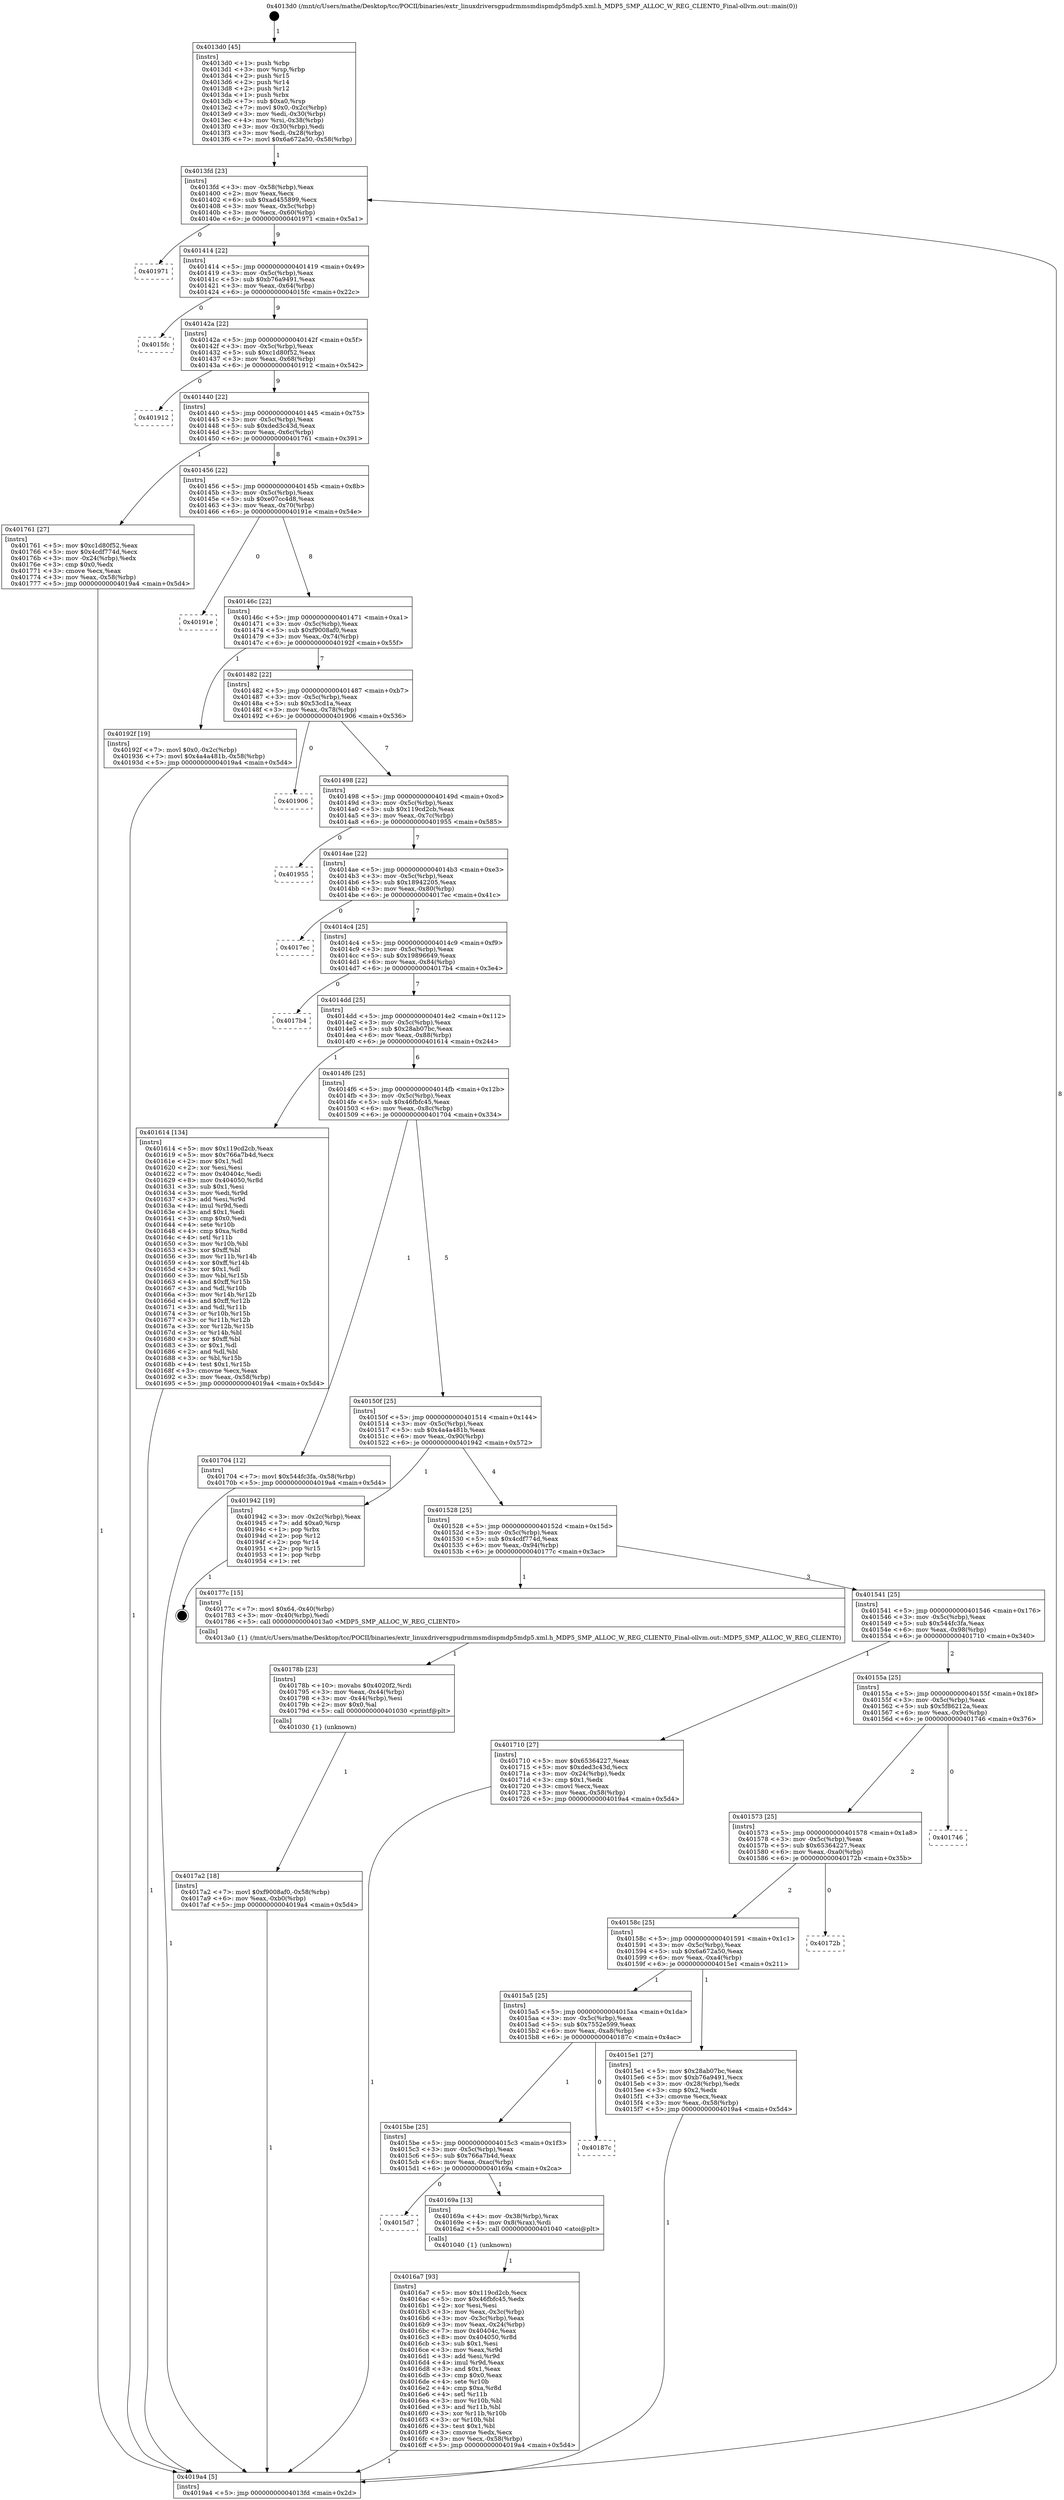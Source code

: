 digraph "0x4013d0" {
  label = "0x4013d0 (/mnt/c/Users/mathe/Desktop/tcc/POCII/binaries/extr_linuxdriversgpudrmmsmdispmdp5mdp5.xml.h_MDP5_SMP_ALLOC_W_REG_CLIENT0_Final-ollvm.out::main(0))"
  labelloc = "t"
  node[shape=record]

  Entry [label="",width=0.3,height=0.3,shape=circle,fillcolor=black,style=filled]
  "0x4013fd" [label="{
     0x4013fd [23]\l
     | [instrs]\l
     &nbsp;&nbsp;0x4013fd \<+3\>: mov -0x58(%rbp),%eax\l
     &nbsp;&nbsp;0x401400 \<+2\>: mov %eax,%ecx\l
     &nbsp;&nbsp;0x401402 \<+6\>: sub $0xad455899,%ecx\l
     &nbsp;&nbsp;0x401408 \<+3\>: mov %eax,-0x5c(%rbp)\l
     &nbsp;&nbsp;0x40140b \<+3\>: mov %ecx,-0x60(%rbp)\l
     &nbsp;&nbsp;0x40140e \<+6\>: je 0000000000401971 \<main+0x5a1\>\l
  }"]
  "0x401971" [label="{
     0x401971\l
  }", style=dashed]
  "0x401414" [label="{
     0x401414 [22]\l
     | [instrs]\l
     &nbsp;&nbsp;0x401414 \<+5\>: jmp 0000000000401419 \<main+0x49\>\l
     &nbsp;&nbsp;0x401419 \<+3\>: mov -0x5c(%rbp),%eax\l
     &nbsp;&nbsp;0x40141c \<+5\>: sub $0xb76a9491,%eax\l
     &nbsp;&nbsp;0x401421 \<+3\>: mov %eax,-0x64(%rbp)\l
     &nbsp;&nbsp;0x401424 \<+6\>: je 00000000004015fc \<main+0x22c\>\l
  }"]
  Exit [label="",width=0.3,height=0.3,shape=circle,fillcolor=black,style=filled,peripheries=2]
  "0x4015fc" [label="{
     0x4015fc\l
  }", style=dashed]
  "0x40142a" [label="{
     0x40142a [22]\l
     | [instrs]\l
     &nbsp;&nbsp;0x40142a \<+5\>: jmp 000000000040142f \<main+0x5f\>\l
     &nbsp;&nbsp;0x40142f \<+3\>: mov -0x5c(%rbp),%eax\l
     &nbsp;&nbsp;0x401432 \<+5\>: sub $0xc1d80f52,%eax\l
     &nbsp;&nbsp;0x401437 \<+3\>: mov %eax,-0x68(%rbp)\l
     &nbsp;&nbsp;0x40143a \<+6\>: je 0000000000401912 \<main+0x542\>\l
  }"]
  "0x4017a2" [label="{
     0x4017a2 [18]\l
     | [instrs]\l
     &nbsp;&nbsp;0x4017a2 \<+7\>: movl $0xf9008af0,-0x58(%rbp)\l
     &nbsp;&nbsp;0x4017a9 \<+6\>: mov %eax,-0xb0(%rbp)\l
     &nbsp;&nbsp;0x4017af \<+5\>: jmp 00000000004019a4 \<main+0x5d4\>\l
  }"]
  "0x401912" [label="{
     0x401912\l
  }", style=dashed]
  "0x401440" [label="{
     0x401440 [22]\l
     | [instrs]\l
     &nbsp;&nbsp;0x401440 \<+5\>: jmp 0000000000401445 \<main+0x75\>\l
     &nbsp;&nbsp;0x401445 \<+3\>: mov -0x5c(%rbp),%eax\l
     &nbsp;&nbsp;0x401448 \<+5\>: sub $0xded3c43d,%eax\l
     &nbsp;&nbsp;0x40144d \<+3\>: mov %eax,-0x6c(%rbp)\l
     &nbsp;&nbsp;0x401450 \<+6\>: je 0000000000401761 \<main+0x391\>\l
  }"]
  "0x40178b" [label="{
     0x40178b [23]\l
     | [instrs]\l
     &nbsp;&nbsp;0x40178b \<+10\>: movabs $0x4020f2,%rdi\l
     &nbsp;&nbsp;0x401795 \<+3\>: mov %eax,-0x44(%rbp)\l
     &nbsp;&nbsp;0x401798 \<+3\>: mov -0x44(%rbp),%esi\l
     &nbsp;&nbsp;0x40179b \<+2\>: mov $0x0,%al\l
     &nbsp;&nbsp;0x40179d \<+5\>: call 0000000000401030 \<printf@plt\>\l
     | [calls]\l
     &nbsp;&nbsp;0x401030 \{1\} (unknown)\l
  }"]
  "0x401761" [label="{
     0x401761 [27]\l
     | [instrs]\l
     &nbsp;&nbsp;0x401761 \<+5\>: mov $0xc1d80f52,%eax\l
     &nbsp;&nbsp;0x401766 \<+5\>: mov $0x4cdf774d,%ecx\l
     &nbsp;&nbsp;0x40176b \<+3\>: mov -0x24(%rbp),%edx\l
     &nbsp;&nbsp;0x40176e \<+3\>: cmp $0x0,%edx\l
     &nbsp;&nbsp;0x401771 \<+3\>: cmove %ecx,%eax\l
     &nbsp;&nbsp;0x401774 \<+3\>: mov %eax,-0x58(%rbp)\l
     &nbsp;&nbsp;0x401777 \<+5\>: jmp 00000000004019a4 \<main+0x5d4\>\l
  }"]
  "0x401456" [label="{
     0x401456 [22]\l
     | [instrs]\l
     &nbsp;&nbsp;0x401456 \<+5\>: jmp 000000000040145b \<main+0x8b\>\l
     &nbsp;&nbsp;0x40145b \<+3\>: mov -0x5c(%rbp),%eax\l
     &nbsp;&nbsp;0x40145e \<+5\>: sub $0xe07cc4d8,%eax\l
     &nbsp;&nbsp;0x401463 \<+3\>: mov %eax,-0x70(%rbp)\l
     &nbsp;&nbsp;0x401466 \<+6\>: je 000000000040191e \<main+0x54e\>\l
  }"]
  "0x4016a7" [label="{
     0x4016a7 [93]\l
     | [instrs]\l
     &nbsp;&nbsp;0x4016a7 \<+5\>: mov $0x119cd2cb,%ecx\l
     &nbsp;&nbsp;0x4016ac \<+5\>: mov $0x46fbfc45,%edx\l
     &nbsp;&nbsp;0x4016b1 \<+2\>: xor %esi,%esi\l
     &nbsp;&nbsp;0x4016b3 \<+3\>: mov %eax,-0x3c(%rbp)\l
     &nbsp;&nbsp;0x4016b6 \<+3\>: mov -0x3c(%rbp),%eax\l
     &nbsp;&nbsp;0x4016b9 \<+3\>: mov %eax,-0x24(%rbp)\l
     &nbsp;&nbsp;0x4016bc \<+7\>: mov 0x40404c,%eax\l
     &nbsp;&nbsp;0x4016c3 \<+8\>: mov 0x404050,%r8d\l
     &nbsp;&nbsp;0x4016cb \<+3\>: sub $0x1,%esi\l
     &nbsp;&nbsp;0x4016ce \<+3\>: mov %eax,%r9d\l
     &nbsp;&nbsp;0x4016d1 \<+3\>: add %esi,%r9d\l
     &nbsp;&nbsp;0x4016d4 \<+4\>: imul %r9d,%eax\l
     &nbsp;&nbsp;0x4016d8 \<+3\>: and $0x1,%eax\l
     &nbsp;&nbsp;0x4016db \<+3\>: cmp $0x0,%eax\l
     &nbsp;&nbsp;0x4016de \<+4\>: sete %r10b\l
     &nbsp;&nbsp;0x4016e2 \<+4\>: cmp $0xa,%r8d\l
     &nbsp;&nbsp;0x4016e6 \<+4\>: setl %r11b\l
     &nbsp;&nbsp;0x4016ea \<+3\>: mov %r10b,%bl\l
     &nbsp;&nbsp;0x4016ed \<+3\>: and %r11b,%bl\l
     &nbsp;&nbsp;0x4016f0 \<+3\>: xor %r11b,%r10b\l
     &nbsp;&nbsp;0x4016f3 \<+3\>: or %r10b,%bl\l
     &nbsp;&nbsp;0x4016f6 \<+3\>: test $0x1,%bl\l
     &nbsp;&nbsp;0x4016f9 \<+3\>: cmovne %edx,%ecx\l
     &nbsp;&nbsp;0x4016fc \<+3\>: mov %ecx,-0x58(%rbp)\l
     &nbsp;&nbsp;0x4016ff \<+5\>: jmp 00000000004019a4 \<main+0x5d4\>\l
  }"]
  "0x40191e" [label="{
     0x40191e\l
  }", style=dashed]
  "0x40146c" [label="{
     0x40146c [22]\l
     | [instrs]\l
     &nbsp;&nbsp;0x40146c \<+5\>: jmp 0000000000401471 \<main+0xa1\>\l
     &nbsp;&nbsp;0x401471 \<+3\>: mov -0x5c(%rbp),%eax\l
     &nbsp;&nbsp;0x401474 \<+5\>: sub $0xf9008af0,%eax\l
     &nbsp;&nbsp;0x401479 \<+3\>: mov %eax,-0x74(%rbp)\l
     &nbsp;&nbsp;0x40147c \<+6\>: je 000000000040192f \<main+0x55f\>\l
  }"]
  "0x4015d7" [label="{
     0x4015d7\l
  }", style=dashed]
  "0x40192f" [label="{
     0x40192f [19]\l
     | [instrs]\l
     &nbsp;&nbsp;0x40192f \<+7\>: movl $0x0,-0x2c(%rbp)\l
     &nbsp;&nbsp;0x401936 \<+7\>: movl $0x4a4a481b,-0x58(%rbp)\l
     &nbsp;&nbsp;0x40193d \<+5\>: jmp 00000000004019a4 \<main+0x5d4\>\l
  }"]
  "0x401482" [label="{
     0x401482 [22]\l
     | [instrs]\l
     &nbsp;&nbsp;0x401482 \<+5\>: jmp 0000000000401487 \<main+0xb7\>\l
     &nbsp;&nbsp;0x401487 \<+3\>: mov -0x5c(%rbp),%eax\l
     &nbsp;&nbsp;0x40148a \<+5\>: sub $0x53cd1a,%eax\l
     &nbsp;&nbsp;0x40148f \<+3\>: mov %eax,-0x78(%rbp)\l
     &nbsp;&nbsp;0x401492 \<+6\>: je 0000000000401906 \<main+0x536\>\l
  }"]
  "0x40169a" [label="{
     0x40169a [13]\l
     | [instrs]\l
     &nbsp;&nbsp;0x40169a \<+4\>: mov -0x38(%rbp),%rax\l
     &nbsp;&nbsp;0x40169e \<+4\>: mov 0x8(%rax),%rdi\l
     &nbsp;&nbsp;0x4016a2 \<+5\>: call 0000000000401040 \<atoi@plt\>\l
     | [calls]\l
     &nbsp;&nbsp;0x401040 \{1\} (unknown)\l
  }"]
  "0x401906" [label="{
     0x401906\l
  }", style=dashed]
  "0x401498" [label="{
     0x401498 [22]\l
     | [instrs]\l
     &nbsp;&nbsp;0x401498 \<+5\>: jmp 000000000040149d \<main+0xcd\>\l
     &nbsp;&nbsp;0x40149d \<+3\>: mov -0x5c(%rbp),%eax\l
     &nbsp;&nbsp;0x4014a0 \<+5\>: sub $0x119cd2cb,%eax\l
     &nbsp;&nbsp;0x4014a5 \<+3\>: mov %eax,-0x7c(%rbp)\l
     &nbsp;&nbsp;0x4014a8 \<+6\>: je 0000000000401955 \<main+0x585\>\l
  }"]
  "0x4015be" [label="{
     0x4015be [25]\l
     | [instrs]\l
     &nbsp;&nbsp;0x4015be \<+5\>: jmp 00000000004015c3 \<main+0x1f3\>\l
     &nbsp;&nbsp;0x4015c3 \<+3\>: mov -0x5c(%rbp),%eax\l
     &nbsp;&nbsp;0x4015c6 \<+5\>: sub $0x766a7b4d,%eax\l
     &nbsp;&nbsp;0x4015cb \<+6\>: mov %eax,-0xac(%rbp)\l
     &nbsp;&nbsp;0x4015d1 \<+6\>: je 000000000040169a \<main+0x2ca\>\l
  }"]
  "0x401955" [label="{
     0x401955\l
  }", style=dashed]
  "0x4014ae" [label="{
     0x4014ae [22]\l
     | [instrs]\l
     &nbsp;&nbsp;0x4014ae \<+5\>: jmp 00000000004014b3 \<main+0xe3\>\l
     &nbsp;&nbsp;0x4014b3 \<+3\>: mov -0x5c(%rbp),%eax\l
     &nbsp;&nbsp;0x4014b6 \<+5\>: sub $0x18942205,%eax\l
     &nbsp;&nbsp;0x4014bb \<+3\>: mov %eax,-0x80(%rbp)\l
     &nbsp;&nbsp;0x4014be \<+6\>: je 00000000004017ec \<main+0x41c\>\l
  }"]
  "0x40187c" [label="{
     0x40187c\l
  }", style=dashed]
  "0x4017ec" [label="{
     0x4017ec\l
  }", style=dashed]
  "0x4014c4" [label="{
     0x4014c4 [25]\l
     | [instrs]\l
     &nbsp;&nbsp;0x4014c4 \<+5\>: jmp 00000000004014c9 \<main+0xf9\>\l
     &nbsp;&nbsp;0x4014c9 \<+3\>: mov -0x5c(%rbp),%eax\l
     &nbsp;&nbsp;0x4014cc \<+5\>: sub $0x19896649,%eax\l
     &nbsp;&nbsp;0x4014d1 \<+6\>: mov %eax,-0x84(%rbp)\l
     &nbsp;&nbsp;0x4014d7 \<+6\>: je 00000000004017b4 \<main+0x3e4\>\l
  }"]
  "0x4013d0" [label="{
     0x4013d0 [45]\l
     | [instrs]\l
     &nbsp;&nbsp;0x4013d0 \<+1\>: push %rbp\l
     &nbsp;&nbsp;0x4013d1 \<+3\>: mov %rsp,%rbp\l
     &nbsp;&nbsp;0x4013d4 \<+2\>: push %r15\l
     &nbsp;&nbsp;0x4013d6 \<+2\>: push %r14\l
     &nbsp;&nbsp;0x4013d8 \<+2\>: push %r12\l
     &nbsp;&nbsp;0x4013da \<+1\>: push %rbx\l
     &nbsp;&nbsp;0x4013db \<+7\>: sub $0xa0,%rsp\l
     &nbsp;&nbsp;0x4013e2 \<+7\>: movl $0x0,-0x2c(%rbp)\l
     &nbsp;&nbsp;0x4013e9 \<+3\>: mov %edi,-0x30(%rbp)\l
     &nbsp;&nbsp;0x4013ec \<+4\>: mov %rsi,-0x38(%rbp)\l
     &nbsp;&nbsp;0x4013f0 \<+3\>: mov -0x30(%rbp),%edi\l
     &nbsp;&nbsp;0x4013f3 \<+3\>: mov %edi,-0x28(%rbp)\l
     &nbsp;&nbsp;0x4013f6 \<+7\>: movl $0x6a672a50,-0x58(%rbp)\l
  }"]
  "0x4017b4" [label="{
     0x4017b4\l
  }", style=dashed]
  "0x4014dd" [label="{
     0x4014dd [25]\l
     | [instrs]\l
     &nbsp;&nbsp;0x4014dd \<+5\>: jmp 00000000004014e2 \<main+0x112\>\l
     &nbsp;&nbsp;0x4014e2 \<+3\>: mov -0x5c(%rbp),%eax\l
     &nbsp;&nbsp;0x4014e5 \<+5\>: sub $0x28ab07bc,%eax\l
     &nbsp;&nbsp;0x4014ea \<+6\>: mov %eax,-0x88(%rbp)\l
     &nbsp;&nbsp;0x4014f0 \<+6\>: je 0000000000401614 \<main+0x244\>\l
  }"]
  "0x4019a4" [label="{
     0x4019a4 [5]\l
     | [instrs]\l
     &nbsp;&nbsp;0x4019a4 \<+5\>: jmp 00000000004013fd \<main+0x2d\>\l
  }"]
  "0x401614" [label="{
     0x401614 [134]\l
     | [instrs]\l
     &nbsp;&nbsp;0x401614 \<+5\>: mov $0x119cd2cb,%eax\l
     &nbsp;&nbsp;0x401619 \<+5\>: mov $0x766a7b4d,%ecx\l
     &nbsp;&nbsp;0x40161e \<+2\>: mov $0x1,%dl\l
     &nbsp;&nbsp;0x401620 \<+2\>: xor %esi,%esi\l
     &nbsp;&nbsp;0x401622 \<+7\>: mov 0x40404c,%edi\l
     &nbsp;&nbsp;0x401629 \<+8\>: mov 0x404050,%r8d\l
     &nbsp;&nbsp;0x401631 \<+3\>: sub $0x1,%esi\l
     &nbsp;&nbsp;0x401634 \<+3\>: mov %edi,%r9d\l
     &nbsp;&nbsp;0x401637 \<+3\>: add %esi,%r9d\l
     &nbsp;&nbsp;0x40163a \<+4\>: imul %r9d,%edi\l
     &nbsp;&nbsp;0x40163e \<+3\>: and $0x1,%edi\l
     &nbsp;&nbsp;0x401641 \<+3\>: cmp $0x0,%edi\l
     &nbsp;&nbsp;0x401644 \<+4\>: sete %r10b\l
     &nbsp;&nbsp;0x401648 \<+4\>: cmp $0xa,%r8d\l
     &nbsp;&nbsp;0x40164c \<+4\>: setl %r11b\l
     &nbsp;&nbsp;0x401650 \<+3\>: mov %r10b,%bl\l
     &nbsp;&nbsp;0x401653 \<+3\>: xor $0xff,%bl\l
     &nbsp;&nbsp;0x401656 \<+3\>: mov %r11b,%r14b\l
     &nbsp;&nbsp;0x401659 \<+4\>: xor $0xff,%r14b\l
     &nbsp;&nbsp;0x40165d \<+3\>: xor $0x1,%dl\l
     &nbsp;&nbsp;0x401660 \<+3\>: mov %bl,%r15b\l
     &nbsp;&nbsp;0x401663 \<+4\>: and $0xff,%r15b\l
     &nbsp;&nbsp;0x401667 \<+3\>: and %dl,%r10b\l
     &nbsp;&nbsp;0x40166a \<+3\>: mov %r14b,%r12b\l
     &nbsp;&nbsp;0x40166d \<+4\>: and $0xff,%r12b\l
     &nbsp;&nbsp;0x401671 \<+3\>: and %dl,%r11b\l
     &nbsp;&nbsp;0x401674 \<+3\>: or %r10b,%r15b\l
     &nbsp;&nbsp;0x401677 \<+3\>: or %r11b,%r12b\l
     &nbsp;&nbsp;0x40167a \<+3\>: xor %r12b,%r15b\l
     &nbsp;&nbsp;0x40167d \<+3\>: or %r14b,%bl\l
     &nbsp;&nbsp;0x401680 \<+3\>: xor $0xff,%bl\l
     &nbsp;&nbsp;0x401683 \<+3\>: or $0x1,%dl\l
     &nbsp;&nbsp;0x401686 \<+2\>: and %dl,%bl\l
     &nbsp;&nbsp;0x401688 \<+3\>: or %bl,%r15b\l
     &nbsp;&nbsp;0x40168b \<+4\>: test $0x1,%r15b\l
     &nbsp;&nbsp;0x40168f \<+3\>: cmovne %ecx,%eax\l
     &nbsp;&nbsp;0x401692 \<+3\>: mov %eax,-0x58(%rbp)\l
     &nbsp;&nbsp;0x401695 \<+5\>: jmp 00000000004019a4 \<main+0x5d4\>\l
  }"]
  "0x4014f6" [label="{
     0x4014f6 [25]\l
     | [instrs]\l
     &nbsp;&nbsp;0x4014f6 \<+5\>: jmp 00000000004014fb \<main+0x12b\>\l
     &nbsp;&nbsp;0x4014fb \<+3\>: mov -0x5c(%rbp),%eax\l
     &nbsp;&nbsp;0x4014fe \<+5\>: sub $0x46fbfc45,%eax\l
     &nbsp;&nbsp;0x401503 \<+6\>: mov %eax,-0x8c(%rbp)\l
     &nbsp;&nbsp;0x401509 \<+6\>: je 0000000000401704 \<main+0x334\>\l
  }"]
  "0x4015a5" [label="{
     0x4015a5 [25]\l
     | [instrs]\l
     &nbsp;&nbsp;0x4015a5 \<+5\>: jmp 00000000004015aa \<main+0x1da\>\l
     &nbsp;&nbsp;0x4015aa \<+3\>: mov -0x5c(%rbp),%eax\l
     &nbsp;&nbsp;0x4015ad \<+5\>: sub $0x7552e599,%eax\l
     &nbsp;&nbsp;0x4015b2 \<+6\>: mov %eax,-0xa8(%rbp)\l
     &nbsp;&nbsp;0x4015b8 \<+6\>: je 000000000040187c \<main+0x4ac\>\l
  }"]
  "0x401704" [label="{
     0x401704 [12]\l
     | [instrs]\l
     &nbsp;&nbsp;0x401704 \<+7\>: movl $0x544fc3fa,-0x58(%rbp)\l
     &nbsp;&nbsp;0x40170b \<+5\>: jmp 00000000004019a4 \<main+0x5d4\>\l
  }"]
  "0x40150f" [label="{
     0x40150f [25]\l
     | [instrs]\l
     &nbsp;&nbsp;0x40150f \<+5\>: jmp 0000000000401514 \<main+0x144\>\l
     &nbsp;&nbsp;0x401514 \<+3\>: mov -0x5c(%rbp),%eax\l
     &nbsp;&nbsp;0x401517 \<+5\>: sub $0x4a4a481b,%eax\l
     &nbsp;&nbsp;0x40151c \<+6\>: mov %eax,-0x90(%rbp)\l
     &nbsp;&nbsp;0x401522 \<+6\>: je 0000000000401942 \<main+0x572\>\l
  }"]
  "0x4015e1" [label="{
     0x4015e1 [27]\l
     | [instrs]\l
     &nbsp;&nbsp;0x4015e1 \<+5\>: mov $0x28ab07bc,%eax\l
     &nbsp;&nbsp;0x4015e6 \<+5\>: mov $0xb76a9491,%ecx\l
     &nbsp;&nbsp;0x4015eb \<+3\>: mov -0x28(%rbp),%edx\l
     &nbsp;&nbsp;0x4015ee \<+3\>: cmp $0x2,%edx\l
     &nbsp;&nbsp;0x4015f1 \<+3\>: cmovne %ecx,%eax\l
     &nbsp;&nbsp;0x4015f4 \<+3\>: mov %eax,-0x58(%rbp)\l
     &nbsp;&nbsp;0x4015f7 \<+5\>: jmp 00000000004019a4 \<main+0x5d4\>\l
  }"]
  "0x401942" [label="{
     0x401942 [19]\l
     | [instrs]\l
     &nbsp;&nbsp;0x401942 \<+3\>: mov -0x2c(%rbp),%eax\l
     &nbsp;&nbsp;0x401945 \<+7\>: add $0xa0,%rsp\l
     &nbsp;&nbsp;0x40194c \<+1\>: pop %rbx\l
     &nbsp;&nbsp;0x40194d \<+2\>: pop %r12\l
     &nbsp;&nbsp;0x40194f \<+2\>: pop %r14\l
     &nbsp;&nbsp;0x401951 \<+2\>: pop %r15\l
     &nbsp;&nbsp;0x401953 \<+1\>: pop %rbp\l
     &nbsp;&nbsp;0x401954 \<+1\>: ret\l
  }"]
  "0x401528" [label="{
     0x401528 [25]\l
     | [instrs]\l
     &nbsp;&nbsp;0x401528 \<+5\>: jmp 000000000040152d \<main+0x15d\>\l
     &nbsp;&nbsp;0x40152d \<+3\>: mov -0x5c(%rbp),%eax\l
     &nbsp;&nbsp;0x401530 \<+5\>: sub $0x4cdf774d,%eax\l
     &nbsp;&nbsp;0x401535 \<+6\>: mov %eax,-0x94(%rbp)\l
     &nbsp;&nbsp;0x40153b \<+6\>: je 000000000040177c \<main+0x3ac\>\l
  }"]
  "0x40158c" [label="{
     0x40158c [25]\l
     | [instrs]\l
     &nbsp;&nbsp;0x40158c \<+5\>: jmp 0000000000401591 \<main+0x1c1\>\l
     &nbsp;&nbsp;0x401591 \<+3\>: mov -0x5c(%rbp),%eax\l
     &nbsp;&nbsp;0x401594 \<+5\>: sub $0x6a672a50,%eax\l
     &nbsp;&nbsp;0x401599 \<+6\>: mov %eax,-0xa4(%rbp)\l
     &nbsp;&nbsp;0x40159f \<+6\>: je 00000000004015e1 \<main+0x211\>\l
  }"]
  "0x40177c" [label="{
     0x40177c [15]\l
     | [instrs]\l
     &nbsp;&nbsp;0x40177c \<+7\>: movl $0x64,-0x40(%rbp)\l
     &nbsp;&nbsp;0x401783 \<+3\>: mov -0x40(%rbp),%edi\l
     &nbsp;&nbsp;0x401786 \<+5\>: call 00000000004013a0 \<MDP5_SMP_ALLOC_W_REG_CLIENT0\>\l
     | [calls]\l
     &nbsp;&nbsp;0x4013a0 \{1\} (/mnt/c/Users/mathe/Desktop/tcc/POCII/binaries/extr_linuxdriversgpudrmmsmdispmdp5mdp5.xml.h_MDP5_SMP_ALLOC_W_REG_CLIENT0_Final-ollvm.out::MDP5_SMP_ALLOC_W_REG_CLIENT0)\l
  }"]
  "0x401541" [label="{
     0x401541 [25]\l
     | [instrs]\l
     &nbsp;&nbsp;0x401541 \<+5\>: jmp 0000000000401546 \<main+0x176\>\l
     &nbsp;&nbsp;0x401546 \<+3\>: mov -0x5c(%rbp),%eax\l
     &nbsp;&nbsp;0x401549 \<+5\>: sub $0x544fc3fa,%eax\l
     &nbsp;&nbsp;0x40154e \<+6\>: mov %eax,-0x98(%rbp)\l
     &nbsp;&nbsp;0x401554 \<+6\>: je 0000000000401710 \<main+0x340\>\l
  }"]
  "0x40172b" [label="{
     0x40172b\l
  }", style=dashed]
  "0x401710" [label="{
     0x401710 [27]\l
     | [instrs]\l
     &nbsp;&nbsp;0x401710 \<+5\>: mov $0x65364227,%eax\l
     &nbsp;&nbsp;0x401715 \<+5\>: mov $0xded3c43d,%ecx\l
     &nbsp;&nbsp;0x40171a \<+3\>: mov -0x24(%rbp),%edx\l
     &nbsp;&nbsp;0x40171d \<+3\>: cmp $0x1,%edx\l
     &nbsp;&nbsp;0x401720 \<+3\>: cmovl %ecx,%eax\l
     &nbsp;&nbsp;0x401723 \<+3\>: mov %eax,-0x58(%rbp)\l
     &nbsp;&nbsp;0x401726 \<+5\>: jmp 00000000004019a4 \<main+0x5d4\>\l
  }"]
  "0x40155a" [label="{
     0x40155a [25]\l
     | [instrs]\l
     &nbsp;&nbsp;0x40155a \<+5\>: jmp 000000000040155f \<main+0x18f\>\l
     &nbsp;&nbsp;0x40155f \<+3\>: mov -0x5c(%rbp),%eax\l
     &nbsp;&nbsp;0x401562 \<+5\>: sub $0x5f86212a,%eax\l
     &nbsp;&nbsp;0x401567 \<+6\>: mov %eax,-0x9c(%rbp)\l
     &nbsp;&nbsp;0x40156d \<+6\>: je 0000000000401746 \<main+0x376\>\l
  }"]
  "0x401573" [label="{
     0x401573 [25]\l
     | [instrs]\l
     &nbsp;&nbsp;0x401573 \<+5\>: jmp 0000000000401578 \<main+0x1a8\>\l
     &nbsp;&nbsp;0x401578 \<+3\>: mov -0x5c(%rbp),%eax\l
     &nbsp;&nbsp;0x40157b \<+5\>: sub $0x65364227,%eax\l
     &nbsp;&nbsp;0x401580 \<+6\>: mov %eax,-0xa0(%rbp)\l
     &nbsp;&nbsp;0x401586 \<+6\>: je 000000000040172b \<main+0x35b\>\l
  }"]
  "0x401746" [label="{
     0x401746\l
  }", style=dashed]
  Entry -> "0x4013d0" [label=" 1"]
  "0x4013fd" -> "0x401971" [label=" 0"]
  "0x4013fd" -> "0x401414" [label=" 9"]
  "0x401942" -> Exit [label=" 1"]
  "0x401414" -> "0x4015fc" [label=" 0"]
  "0x401414" -> "0x40142a" [label=" 9"]
  "0x40192f" -> "0x4019a4" [label=" 1"]
  "0x40142a" -> "0x401912" [label=" 0"]
  "0x40142a" -> "0x401440" [label=" 9"]
  "0x4017a2" -> "0x4019a4" [label=" 1"]
  "0x401440" -> "0x401761" [label=" 1"]
  "0x401440" -> "0x401456" [label=" 8"]
  "0x40178b" -> "0x4017a2" [label=" 1"]
  "0x401456" -> "0x40191e" [label=" 0"]
  "0x401456" -> "0x40146c" [label=" 8"]
  "0x40177c" -> "0x40178b" [label=" 1"]
  "0x40146c" -> "0x40192f" [label=" 1"]
  "0x40146c" -> "0x401482" [label=" 7"]
  "0x401761" -> "0x4019a4" [label=" 1"]
  "0x401482" -> "0x401906" [label=" 0"]
  "0x401482" -> "0x401498" [label=" 7"]
  "0x401710" -> "0x4019a4" [label=" 1"]
  "0x401498" -> "0x401955" [label=" 0"]
  "0x401498" -> "0x4014ae" [label=" 7"]
  "0x4016a7" -> "0x4019a4" [label=" 1"]
  "0x4014ae" -> "0x4017ec" [label=" 0"]
  "0x4014ae" -> "0x4014c4" [label=" 7"]
  "0x40169a" -> "0x4016a7" [label=" 1"]
  "0x4014c4" -> "0x4017b4" [label=" 0"]
  "0x4014c4" -> "0x4014dd" [label=" 7"]
  "0x4015be" -> "0x40169a" [label=" 1"]
  "0x4014dd" -> "0x401614" [label=" 1"]
  "0x4014dd" -> "0x4014f6" [label=" 6"]
  "0x401704" -> "0x4019a4" [label=" 1"]
  "0x4014f6" -> "0x401704" [label=" 1"]
  "0x4014f6" -> "0x40150f" [label=" 5"]
  "0x4015a5" -> "0x4015be" [label=" 1"]
  "0x40150f" -> "0x401942" [label=" 1"]
  "0x40150f" -> "0x401528" [label=" 4"]
  "0x4015a5" -> "0x40187c" [label=" 0"]
  "0x401528" -> "0x40177c" [label=" 1"]
  "0x401528" -> "0x401541" [label=" 3"]
  "0x401614" -> "0x4019a4" [label=" 1"]
  "0x401541" -> "0x401710" [label=" 1"]
  "0x401541" -> "0x40155a" [label=" 2"]
  "0x4019a4" -> "0x4013fd" [label=" 8"]
  "0x40155a" -> "0x401746" [label=" 0"]
  "0x40155a" -> "0x401573" [label=" 2"]
  "0x4013d0" -> "0x4013fd" [label=" 1"]
  "0x401573" -> "0x40172b" [label=" 0"]
  "0x401573" -> "0x40158c" [label=" 2"]
  "0x4015be" -> "0x4015d7" [label=" 0"]
  "0x40158c" -> "0x4015e1" [label=" 1"]
  "0x40158c" -> "0x4015a5" [label=" 1"]
  "0x4015e1" -> "0x4019a4" [label=" 1"]
}
